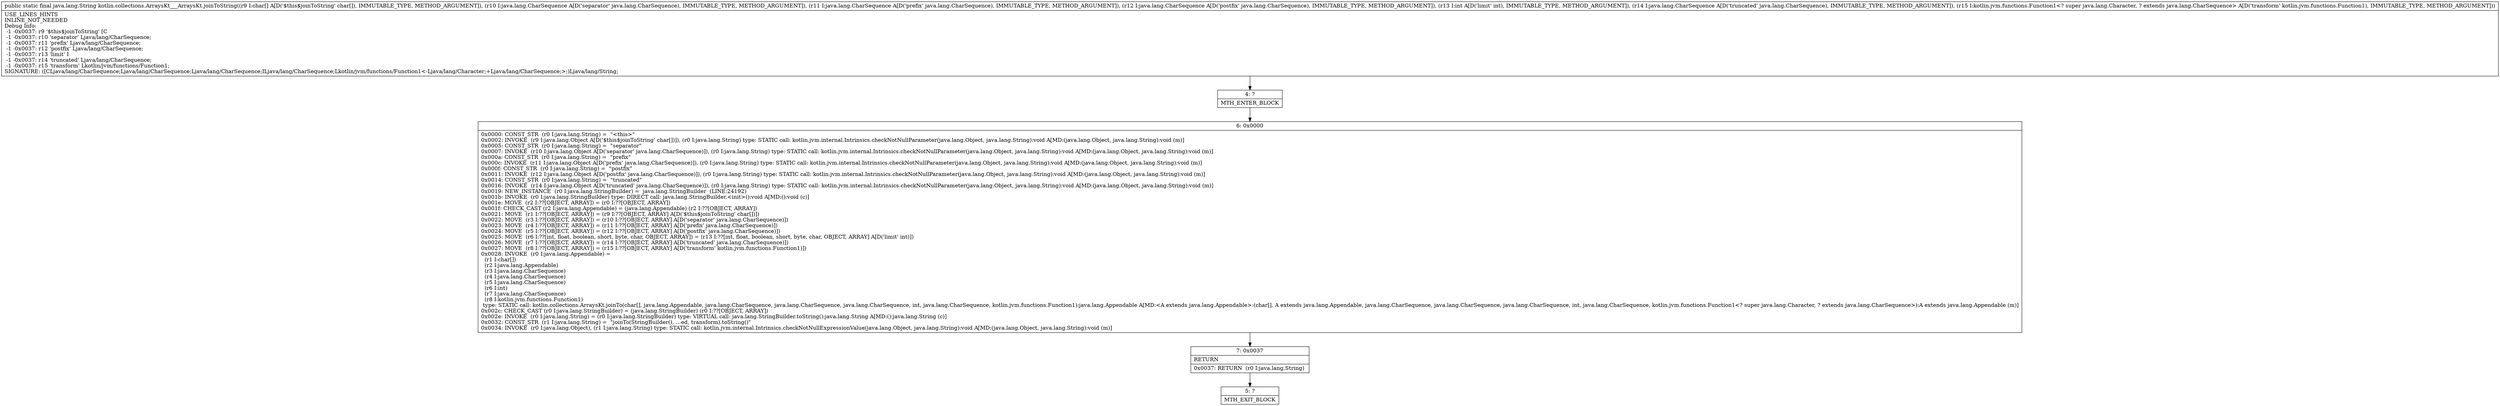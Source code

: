 digraph "CFG forkotlin.collections.ArraysKt___ArraysKt.joinToString([CLjava\/lang\/CharSequence;Ljava\/lang\/CharSequence;Ljava\/lang\/CharSequence;ILjava\/lang\/CharSequence;Lkotlin\/jvm\/functions\/Function1;)Ljava\/lang\/String;" {
Node_4 [shape=record,label="{4\:\ ?|MTH_ENTER_BLOCK\l}"];
Node_6 [shape=record,label="{6\:\ 0x0000|0x0000: CONST_STR  (r0 I:java.lang.String) =  \"\<this\>\" \l0x0002: INVOKE  (r9 I:java.lang.Object A[D('$this$joinToString' char[])]), (r0 I:java.lang.String) type: STATIC call: kotlin.jvm.internal.Intrinsics.checkNotNullParameter(java.lang.Object, java.lang.String):void A[MD:(java.lang.Object, java.lang.String):void (m)]\l0x0005: CONST_STR  (r0 I:java.lang.String) =  \"separator\" \l0x0007: INVOKE  (r10 I:java.lang.Object A[D('separator' java.lang.CharSequence)]), (r0 I:java.lang.String) type: STATIC call: kotlin.jvm.internal.Intrinsics.checkNotNullParameter(java.lang.Object, java.lang.String):void A[MD:(java.lang.Object, java.lang.String):void (m)]\l0x000a: CONST_STR  (r0 I:java.lang.String) =  \"prefix\" \l0x000c: INVOKE  (r11 I:java.lang.Object A[D('prefix' java.lang.CharSequence)]), (r0 I:java.lang.String) type: STATIC call: kotlin.jvm.internal.Intrinsics.checkNotNullParameter(java.lang.Object, java.lang.String):void A[MD:(java.lang.Object, java.lang.String):void (m)]\l0x000f: CONST_STR  (r0 I:java.lang.String) =  \"postfix\" \l0x0011: INVOKE  (r12 I:java.lang.Object A[D('postfix' java.lang.CharSequence)]), (r0 I:java.lang.String) type: STATIC call: kotlin.jvm.internal.Intrinsics.checkNotNullParameter(java.lang.Object, java.lang.String):void A[MD:(java.lang.Object, java.lang.String):void (m)]\l0x0014: CONST_STR  (r0 I:java.lang.String) =  \"truncated\" \l0x0016: INVOKE  (r14 I:java.lang.Object A[D('truncated' java.lang.CharSequence)]), (r0 I:java.lang.String) type: STATIC call: kotlin.jvm.internal.Intrinsics.checkNotNullParameter(java.lang.Object, java.lang.String):void A[MD:(java.lang.Object, java.lang.String):void (m)]\l0x0019: NEW_INSTANCE  (r0 I:java.lang.StringBuilder) =  java.lang.StringBuilder  (LINE:24192)\l0x001b: INVOKE  (r0 I:java.lang.StringBuilder) type: DIRECT call: java.lang.StringBuilder.\<init\>():void A[MD:():void (c)]\l0x001e: MOVE  (r2 I:??[OBJECT, ARRAY]) = (r0 I:??[OBJECT, ARRAY]) \l0x001f: CHECK_CAST (r2 I:java.lang.Appendable) = (java.lang.Appendable) (r2 I:??[OBJECT, ARRAY]) \l0x0021: MOVE  (r1 I:??[OBJECT, ARRAY]) = (r9 I:??[OBJECT, ARRAY] A[D('$this$joinToString' char[])]) \l0x0022: MOVE  (r3 I:??[OBJECT, ARRAY]) = (r10 I:??[OBJECT, ARRAY] A[D('separator' java.lang.CharSequence)]) \l0x0023: MOVE  (r4 I:??[OBJECT, ARRAY]) = (r11 I:??[OBJECT, ARRAY] A[D('prefix' java.lang.CharSequence)]) \l0x0024: MOVE  (r5 I:??[OBJECT, ARRAY]) = (r12 I:??[OBJECT, ARRAY] A[D('postfix' java.lang.CharSequence)]) \l0x0025: MOVE  (r6 I:??[int, float, boolean, short, byte, char, OBJECT, ARRAY]) = (r13 I:??[int, float, boolean, short, byte, char, OBJECT, ARRAY] A[D('limit' int)]) \l0x0026: MOVE  (r7 I:??[OBJECT, ARRAY]) = (r14 I:??[OBJECT, ARRAY] A[D('truncated' java.lang.CharSequence)]) \l0x0027: MOVE  (r8 I:??[OBJECT, ARRAY]) = (r15 I:??[OBJECT, ARRAY] A[D('transform' kotlin.jvm.functions.Function1)]) \l0x0028: INVOKE  (r0 I:java.lang.Appendable) = \l  (r1 I:char[])\l  (r2 I:java.lang.Appendable)\l  (r3 I:java.lang.CharSequence)\l  (r4 I:java.lang.CharSequence)\l  (r5 I:java.lang.CharSequence)\l  (r6 I:int)\l  (r7 I:java.lang.CharSequence)\l  (r8 I:kotlin.jvm.functions.Function1)\l type: STATIC call: kotlin.collections.ArraysKt.joinTo(char[], java.lang.Appendable, java.lang.CharSequence, java.lang.CharSequence, java.lang.CharSequence, int, java.lang.CharSequence, kotlin.jvm.functions.Function1):java.lang.Appendable A[MD:\<A extends java.lang.Appendable\>:(char[], A extends java.lang.Appendable, java.lang.CharSequence, java.lang.CharSequence, java.lang.CharSequence, int, java.lang.CharSequence, kotlin.jvm.functions.Function1\<? super java.lang.Character, ? extends java.lang.CharSequence\>):A extends java.lang.Appendable (m)]\l0x002c: CHECK_CAST (r0 I:java.lang.StringBuilder) = (java.lang.StringBuilder) (r0 I:??[OBJECT, ARRAY]) \l0x002e: INVOKE  (r0 I:java.lang.String) = (r0 I:java.lang.StringBuilder) type: VIRTUAL call: java.lang.StringBuilder.toString():java.lang.String A[MD:():java.lang.String (c)]\l0x0032: CONST_STR  (r1 I:java.lang.String) =  \"joinTo(StringBuilder(), …ed, transform).toString()\" \l0x0034: INVOKE  (r0 I:java.lang.Object), (r1 I:java.lang.String) type: STATIC call: kotlin.jvm.internal.Intrinsics.checkNotNullExpressionValue(java.lang.Object, java.lang.String):void A[MD:(java.lang.Object, java.lang.String):void (m)]\l}"];
Node_7 [shape=record,label="{7\:\ 0x0037|RETURN\l|0x0037: RETURN  (r0 I:java.lang.String) \l}"];
Node_5 [shape=record,label="{5\:\ ?|MTH_EXIT_BLOCK\l}"];
MethodNode[shape=record,label="{public static final java.lang.String kotlin.collections.ArraysKt___ArraysKt.joinToString((r9 I:char[] A[D('$this$joinToString' char[]), IMMUTABLE_TYPE, METHOD_ARGUMENT]), (r10 I:java.lang.CharSequence A[D('separator' java.lang.CharSequence), IMMUTABLE_TYPE, METHOD_ARGUMENT]), (r11 I:java.lang.CharSequence A[D('prefix' java.lang.CharSequence), IMMUTABLE_TYPE, METHOD_ARGUMENT]), (r12 I:java.lang.CharSequence A[D('postfix' java.lang.CharSequence), IMMUTABLE_TYPE, METHOD_ARGUMENT]), (r13 I:int A[D('limit' int), IMMUTABLE_TYPE, METHOD_ARGUMENT]), (r14 I:java.lang.CharSequence A[D('truncated' java.lang.CharSequence), IMMUTABLE_TYPE, METHOD_ARGUMENT]), (r15 I:kotlin.jvm.functions.Function1\<? super java.lang.Character, ? extends java.lang.CharSequence\> A[D('transform' kotlin.jvm.functions.Function1), IMMUTABLE_TYPE, METHOD_ARGUMENT]))  | USE_LINES_HINTS\lINLINE_NOT_NEEDED\lDebug Info:\l  \-1 \-0x0037: r9 '$this$joinToString' [C\l  \-1 \-0x0037: r10 'separator' Ljava\/lang\/CharSequence;\l  \-1 \-0x0037: r11 'prefix' Ljava\/lang\/CharSequence;\l  \-1 \-0x0037: r12 'postfix' Ljava\/lang\/CharSequence;\l  \-1 \-0x0037: r13 'limit' I\l  \-1 \-0x0037: r14 'truncated' Ljava\/lang\/CharSequence;\l  \-1 \-0x0037: r15 'transform' Lkotlin\/jvm\/functions\/Function1;\lSIGNATURE: ([CLjava\/lang\/CharSequence;Ljava\/lang\/CharSequence;Ljava\/lang\/CharSequence;ILjava\/lang\/CharSequence;Lkotlin\/jvm\/functions\/Function1\<\-Ljava\/lang\/Character;+Ljava\/lang\/CharSequence;\>;)Ljava\/lang\/String;\l}"];
MethodNode -> Node_4;Node_4 -> Node_6;
Node_6 -> Node_7;
Node_7 -> Node_5;
}

